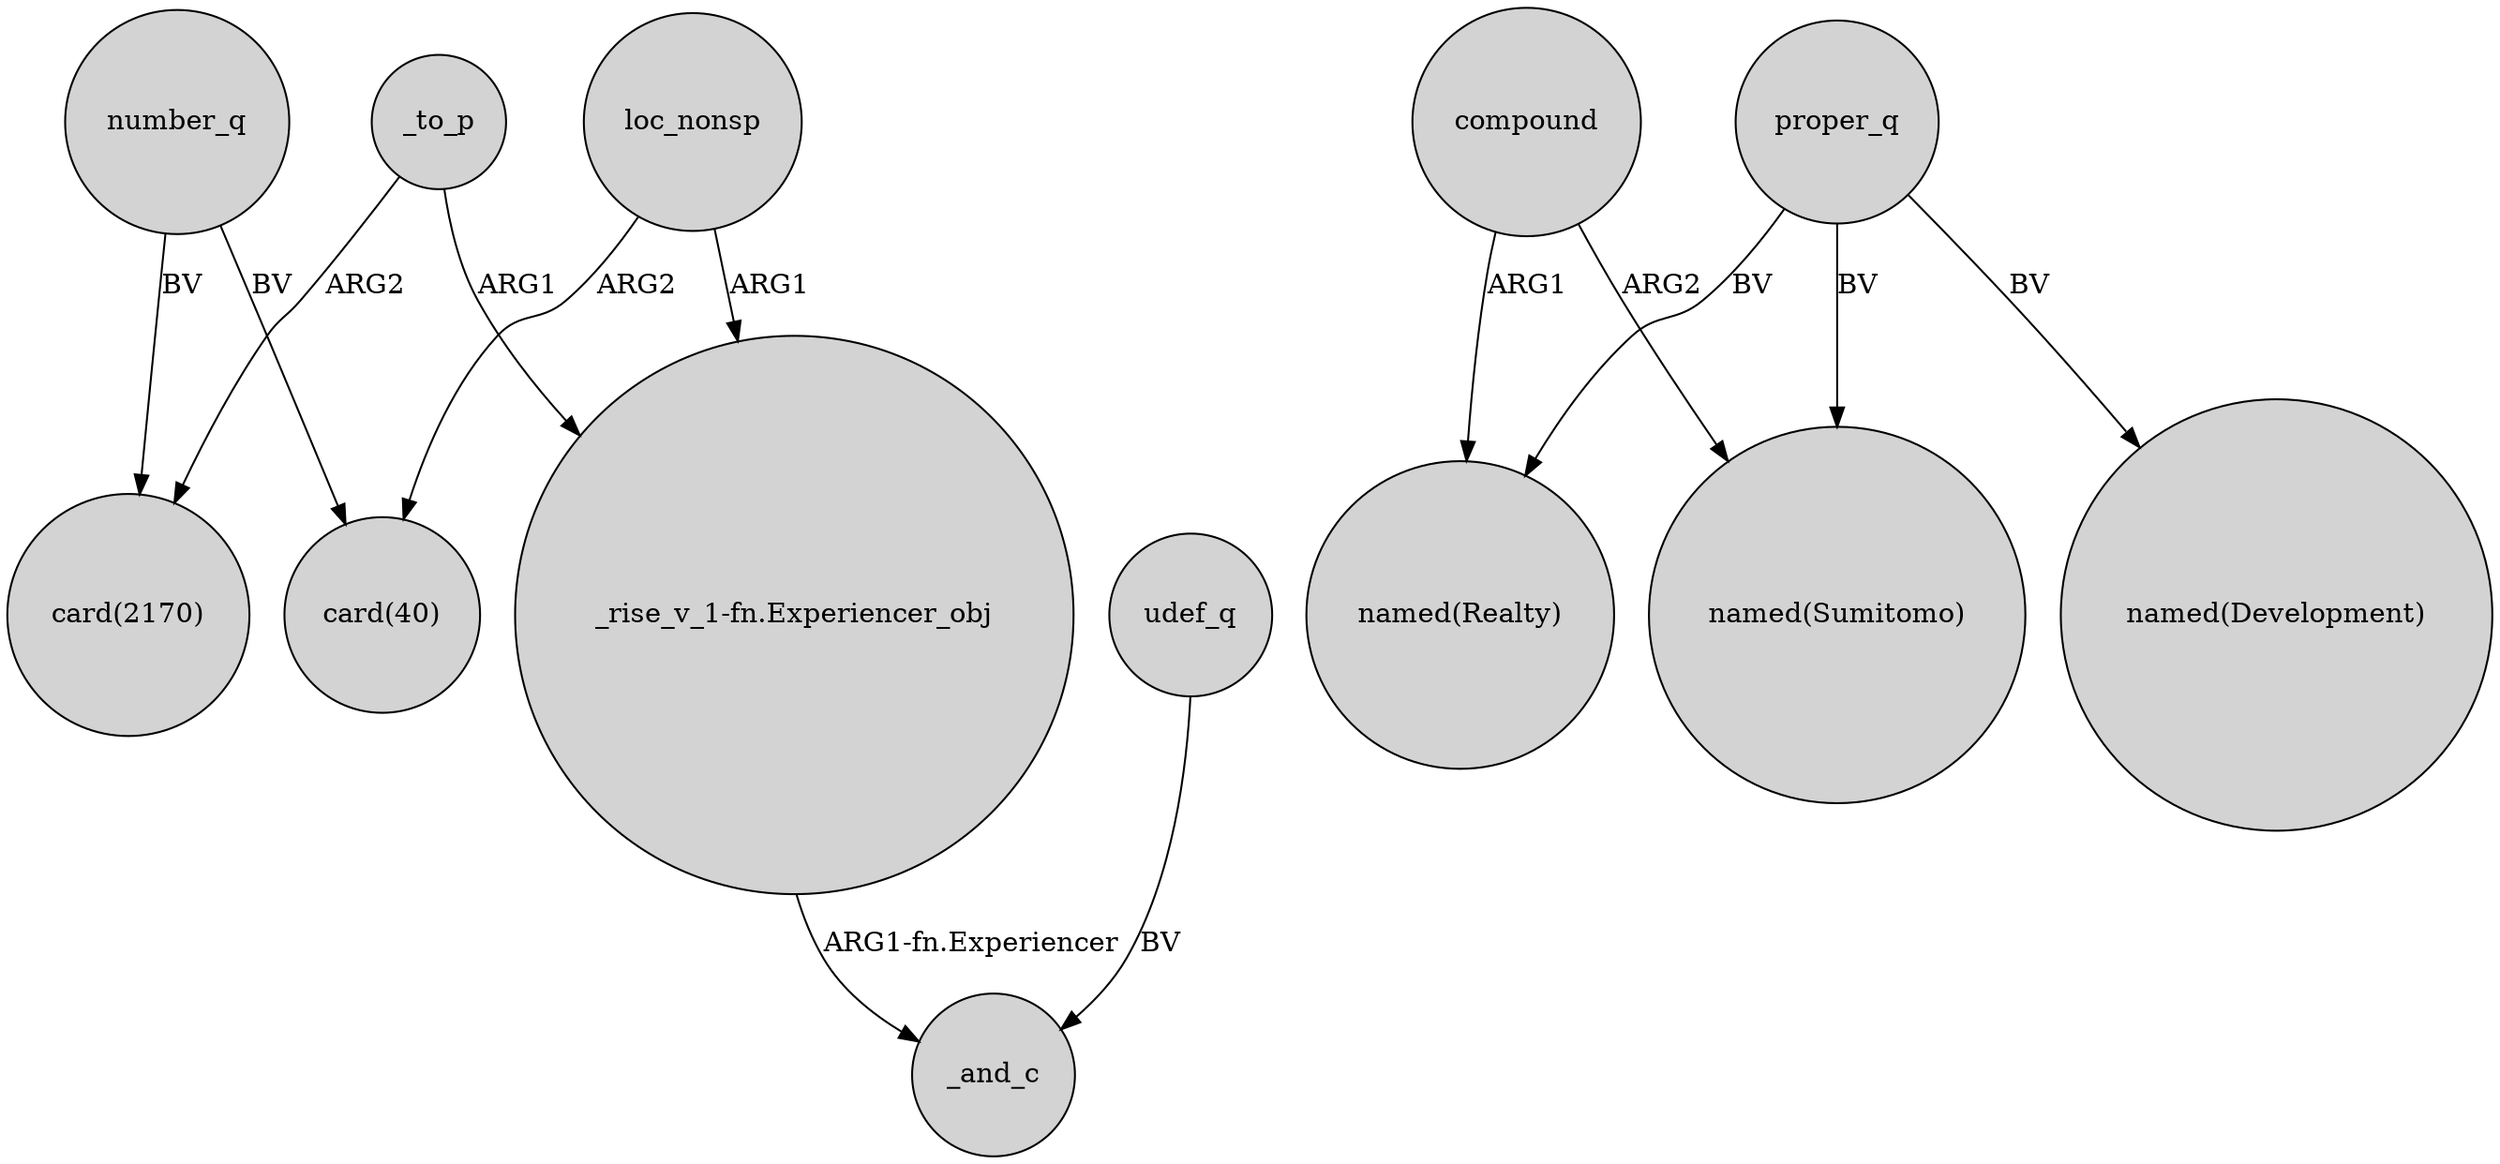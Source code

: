 digraph {
	node [shape=circle style=filled]
	_to_p -> "card(2170)" [label=ARG2]
	_to_p -> "_rise_v_1-fn.Experiencer_obj" [label=ARG1]
	number_q -> "card(2170)" [label=BV]
	udef_q -> _and_c [label=BV]
	compound -> "named(Sumitomo)" [label=ARG2]
	number_q -> "card(40)" [label=BV]
	loc_nonsp -> "_rise_v_1-fn.Experiencer_obj" [label=ARG1]
	proper_q -> "named(Development)" [label=BV]
	proper_q -> "named(Realty)" [label=BV]
	"_rise_v_1-fn.Experiencer_obj" -> _and_c [label="ARG1-fn.Experiencer"]
	proper_q -> "named(Sumitomo)" [label=BV]
	loc_nonsp -> "card(40)" [label=ARG2]
	compound -> "named(Realty)" [label=ARG1]
}
